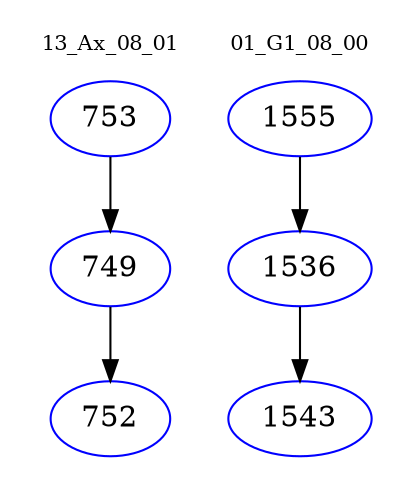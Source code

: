 digraph{
subgraph cluster_0 {
color = white
label = "13_Ax_08_01";
fontsize=10;
T0_753 [label="753", color="blue"]
T0_753 -> T0_749 [color="black"]
T0_749 [label="749", color="blue"]
T0_749 -> T0_752 [color="black"]
T0_752 [label="752", color="blue"]
}
subgraph cluster_1 {
color = white
label = "01_G1_08_00";
fontsize=10;
T1_1555 [label="1555", color="blue"]
T1_1555 -> T1_1536 [color="black"]
T1_1536 [label="1536", color="blue"]
T1_1536 -> T1_1543 [color="black"]
T1_1543 [label="1543", color="blue"]
}
}
